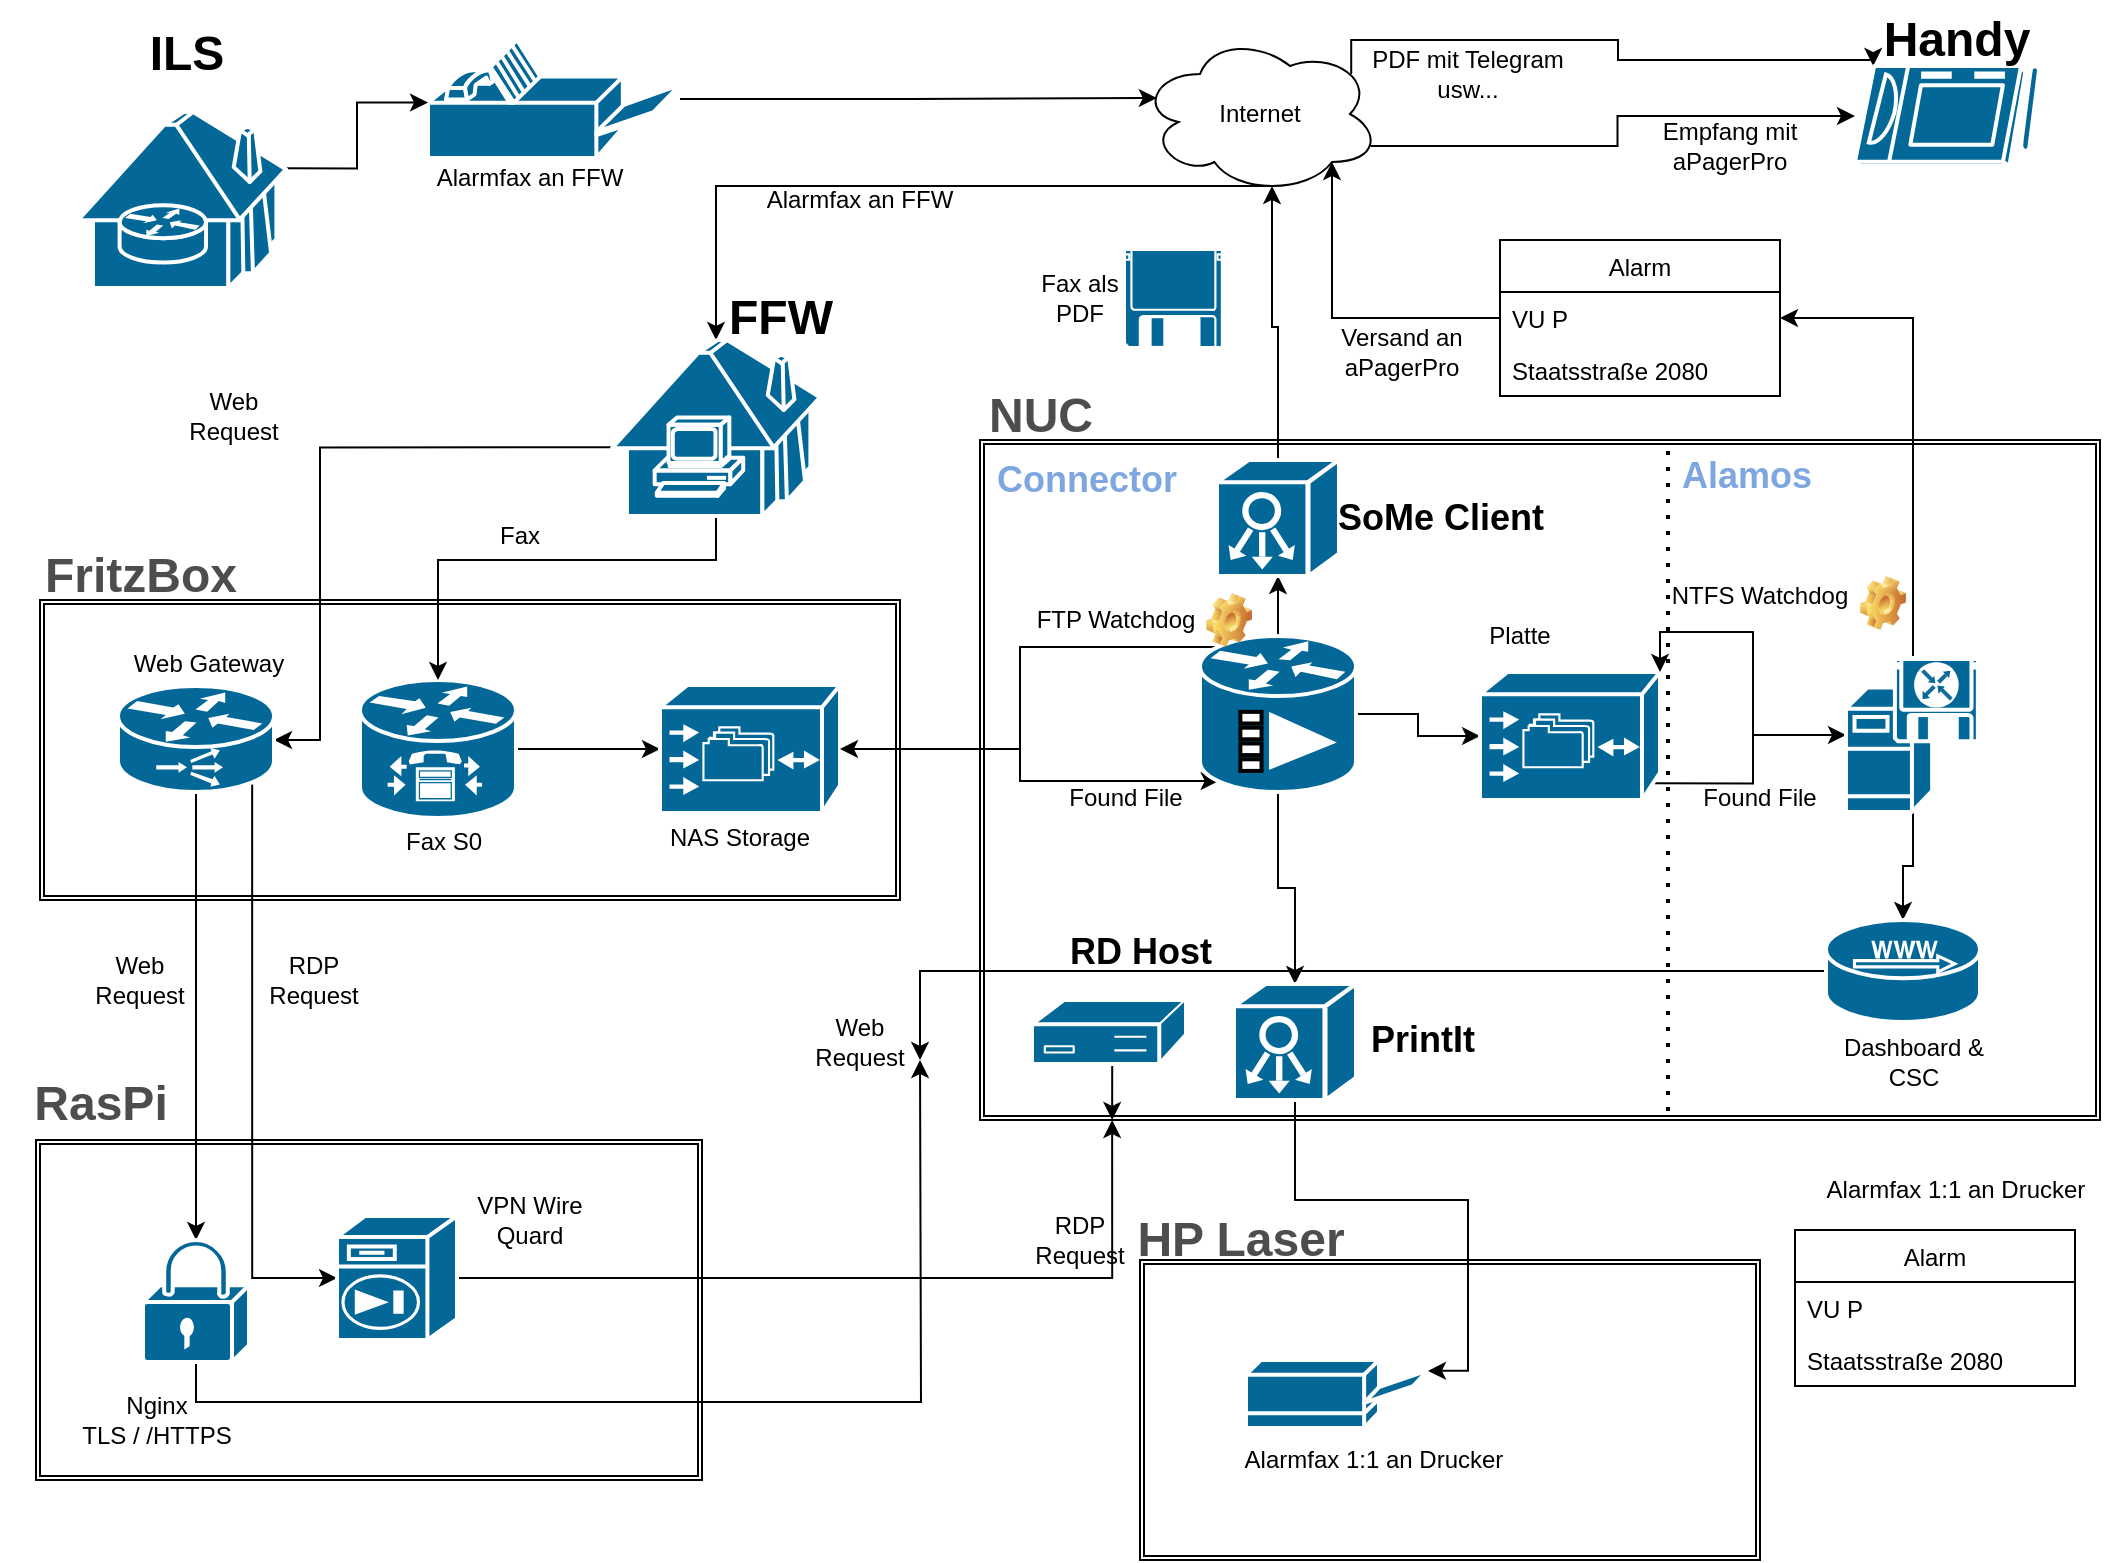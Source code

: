 <mxfile version="14.9.3" type="device"><diagram name="Page-1" id="c37626ed-c26b-45fb-9056-f9ebc6bb27b6"><mxGraphModel dx="1422" dy="1565" grid="1" gridSize="10" guides="1" tooltips="1" connect="1" arrows="1" fold="1" page="1" pageScale="1" pageWidth="1100" pageHeight="850" background="none" math="0" shadow="0"><root><mxCell id="0"/><mxCell id="1" parent="0"/><mxCell id="uw-3q9kjqYENHs0s5o5D-75" value="" style="shape=ext;double=1;rounded=0;whiteSpace=wrap;html=1;" vertex="1" parent="1"><mxGeometry x="268" y="550" width="333" height="170" as="geometry"/></mxCell><mxCell id="uw-3q9kjqYENHs0s5o5D-59" value="" style="shape=ext;double=1;rounded=0;whiteSpace=wrap;html=1;" vertex="1" parent="1"><mxGeometry x="820" y="610" width="310" height="150" as="geometry"/></mxCell><mxCell id="uw-3q9kjqYENHs0s5o5D-37" value="" style="shape=ext;double=1;rounded=0;whiteSpace=wrap;html=1;" vertex="1" parent="1"><mxGeometry x="740" y="200" width="560" height="340" as="geometry"/></mxCell><mxCell id="uw-3q9kjqYENHs0s5o5D-15" value="" style="shape=ext;double=1;rounded=0;whiteSpace=wrap;html=1;" vertex="1" parent="1"><mxGeometry x="270" y="280" width="430" height="150" as="geometry"/></mxCell><mxCell id="uw-3q9kjqYENHs0s5o5D-24" style="edgeStyle=orthogonalEdgeStyle;rounded=0;orthogonalLoop=1;jettySize=auto;html=1;exitX=0.55;exitY=0.95;exitDx=0;exitDy=0;exitPerimeter=0;" edge="1" parent="1" source="uw-3q9kjqYENHs0s5o5D-1" target="uw-3q9kjqYENHs0s5o5D-23"><mxGeometry relative="1" as="geometry"/></mxCell><mxCell id="uw-3q9kjqYENHs0s5o5D-133" style="edgeStyle=orthogonalEdgeStyle;rounded=0;orthogonalLoop=1;jettySize=auto;html=1;exitX=0.96;exitY=0.7;exitDx=0;exitDy=0;exitPerimeter=0;fontSize=18;fontColor=#7EA6E0;" edge="1" parent="1" source="uw-3q9kjqYENHs0s5o5D-1" target="uw-3q9kjqYENHs0s5o5D-44"><mxGeometry relative="1" as="geometry"/></mxCell><mxCell id="uw-3q9kjqYENHs0s5o5D-134" style="edgeStyle=orthogonalEdgeStyle;rounded=0;orthogonalLoop=1;jettySize=auto;html=1;exitX=0.88;exitY=0.25;exitDx=0;exitDy=0;exitPerimeter=0;entryX=0.1;entryY=0;entryDx=0;entryDy=0;entryPerimeter=0;fontSize=18;fontColor=#7EA6E0;" edge="1" parent="1" source="uw-3q9kjqYENHs0s5o5D-1" target="uw-3q9kjqYENHs0s5o5D-44"><mxGeometry relative="1" as="geometry"><Array as="points"><mxPoint x="926"/><mxPoint x="1059"/><mxPoint x="1059" y="10"/><mxPoint x="1187" y="10"/></Array></mxGeometry></mxCell><mxCell id="uw-3q9kjqYENHs0s5o5D-1" value="Internet" style="ellipse;shape=cloud;whiteSpace=wrap;html=1;" vertex="1" parent="1"><mxGeometry x="820" y="-3" width="120" height="80" as="geometry"/></mxCell><mxCell id="uw-3q9kjqYENHs0s5o5D-31" style="edgeStyle=orthogonalEdgeStyle;rounded=0;orthogonalLoop=1;jettySize=auto;html=1;entryX=0.07;entryY=0.4;entryDx=0;entryDy=0;entryPerimeter=0;" edge="1" parent="1" source="uw-3q9kjqYENHs0s5o5D-7" target="uw-3q9kjqYENHs0s5o5D-1"><mxGeometry relative="1" as="geometry"/></mxCell><mxCell id="uw-3q9kjqYENHs0s5o5D-7" value="" style="shape=mxgraph.cisco.modems_and_phones.fax;html=1;pointerEvents=1;dashed=0;fillColor=#036897;strokeColor=#ffffff;strokeWidth=2;verticalLabelPosition=bottom;verticalAlign=top;align=center;outlineConnect=0;" vertex="1" parent="1"><mxGeometry x="464" width="126" height="59" as="geometry"/></mxCell><mxCell id="uw-3q9kjqYENHs0s5o5D-14" style="edgeStyle=orthogonalEdgeStyle;rounded=0;orthogonalLoop=1;jettySize=auto;html=1;exitX=1;exitY=0.5;exitDx=0;exitDy=0;exitPerimeter=0;entryX=0;entryY=0.5;entryDx=0;entryDy=0;entryPerimeter=0;" edge="1" parent="1" source="uw-3q9kjqYENHs0s5o5D-11" target="uw-3q9kjqYENHs0s5o5D-13"><mxGeometry relative="1" as="geometry"/></mxCell><mxCell id="uw-3q9kjqYENHs0s5o5D-11" value="" style="shape=mxgraph.cisco.routers.ip_telephony_router;html=1;pointerEvents=1;dashed=0;fillColor=#036897;strokeColor=#ffffff;strokeWidth=2;verticalLabelPosition=bottom;verticalAlign=top;align=center;outlineConnect=0;" vertex="1" parent="1"><mxGeometry x="430" y="320" width="78" height="69" as="geometry"/></mxCell><mxCell id="uw-3q9kjqYENHs0s5o5D-27" style="edgeStyle=orthogonalEdgeStyle;rounded=0;orthogonalLoop=1;jettySize=auto;html=1;entryX=0.12;entryY=0.93;entryDx=0;entryDy=0;entryPerimeter=0;" edge="1" parent="1" source="uw-3q9kjqYENHs0s5o5D-13" target="uw-3q9kjqYENHs0s5o5D-26"><mxGeometry relative="1" as="geometry"/></mxCell><mxCell id="uw-3q9kjqYENHs0s5o5D-13" value="" style="shape=mxgraph.cisco.storage.cisco_file_engine;html=1;pointerEvents=1;dashed=0;fillColor=#036897;strokeColor=#ffffff;strokeWidth=2;verticalLabelPosition=bottom;verticalAlign=top;align=center;outlineConnect=0;" vertex="1" parent="1"><mxGeometry x="580" y="322.5" width="90" height="64" as="geometry"/></mxCell><mxCell id="uw-3q9kjqYENHs0s5o5D-16" value="FritzBox" style="text;strokeColor=none;fillColor=none;html=1;fontSize=24;fontStyle=1;verticalAlign=middle;align=center;fontColor=#4D4D4D;" vertex="1" parent="1"><mxGeometry x="270" y="248" width="100" height="40" as="geometry"/></mxCell><mxCell id="uw-3q9kjqYENHs0s5o5D-17" value="ILS" style="text;strokeColor=none;fillColor=none;html=1;fontSize=24;fontStyle=1;verticalAlign=middle;align=center;" vertex="1" parent="1"><mxGeometry x="293" y="-13" width="100" height="40" as="geometry"/></mxCell><mxCell id="uw-3q9kjqYENHs0s5o5D-21" value="NAS Storage" style="text;html=1;strokeColor=none;fillColor=none;align=center;verticalAlign=middle;whiteSpace=wrap;rounded=0;" vertex="1" parent="1"><mxGeometry x="580" y="389" width="80" height="20" as="geometry"/></mxCell><mxCell id="uw-3q9kjqYENHs0s5o5D-25" style="edgeStyle=orthogonalEdgeStyle;rounded=0;orthogonalLoop=1;jettySize=auto;html=1;exitX=0.5;exitY=1;exitDx=0;exitDy=0;exitPerimeter=0;" edge="1" parent="1" source="uw-3q9kjqYENHs0s5o5D-23" target="uw-3q9kjqYENHs0s5o5D-11"><mxGeometry relative="1" as="geometry"><Array as="points"><mxPoint x="608" y="260"/><mxPoint x="469" y="260"/></Array></mxGeometry></mxCell><mxCell id="uw-3q9kjqYENHs0s5o5D-70" style="edgeStyle=orthogonalEdgeStyle;rounded=0;orthogonalLoop=1;jettySize=auto;html=1;exitX=0;exitY=0.61;exitDx=0;exitDy=0;exitPerimeter=0;" edge="1" parent="1" source="uw-3q9kjqYENHs0s5o5D-23" target="uw-3q9kjqYENHs0s5o5D-68"><mxGeometry relative="1" as="geometry"><Array as="points"><mxPoint x="410" y="204"/><mxPoint x="410" y="350"/></Array></mxGeometry></mxCell><mxCell id="uw-3q9kjqYENHs0s5o5D-23" value="" style="shape=mxgraph.cisco.buildings.telecommuter_house_pc;html=1;pointerEvents=1;dashed=0;fillColor=#036897;strokeColor=#ffffff;strokeWidth=2;verticalLabelPosition=bottom;verticalAlign=top;align=center;outlineConnect=0;" vertex="1" parent="1"><mxGeometry x="556" y="150" width="104" height="88" as="geometry"/></mxCell><mxCell id="uw-3q9kjqYENHs0s5o5D-28" style="edgeStyle=orthogonalEdgeStyle;rounded=0;orthogonalLoop=1;jettySize=auto;html=1;exitX=0.12;exitY=0.07;exitDx=0;exitDy=0;exitPerimeter=0;" edge="1" parent="1" source="uw-3q9kjqYENHs0s5o5D-26" target="uw-3q9kjqYENHs0s5o5D-13"><mxGeometry relative="1" as="geometry"/></mxCell><mxCell id="uw-3q9kjqYENHs0s5o5D-30" style="edgeStyle=orthogonalEdgeStyle;rounded=0;orthogonalLoop=1;jettySize=auto;html=1;exitX=1;exitY=0.5;exitDx=0;exitDy=0;exitPerimeter=0;entryX=0;entryY=0.5;entryDx=0;entryDy=0;entryPerimeter=0;" edge="1" parent="1" source="uw-3q9kjqYENHs0s5o5D-26" target="uw-3q9kjqYENHs0s5o5D-29"><mxGeometry relative="1" as="geometry"/></mxCell><mxCell id="uw-3q9kjqYENHs0s5o5D-108" style="edgeStyle=orthogonalEdgeStyle;rounded=0;orthogonalLoop=1;jettySize=auto;html=1;exitX=0.5;exitY=1;exitDx=0;exitDy=0;exitPerimeter=0;fontSize=18;" edge="1" parent="1" source="uw-3q9kjqYENHs0s5o5D-26" target="uw-3q9kjqYENHs0s5o5D-106"><mxGeometry relative="1" as="geometry"/></mxCell><mxCell id="uw-3q9kjqYENHs0s5o5D-124" style="edgeStyle=orthogonalEdgeStyle;rounded=0;orthogonalLoop=1;jettySize=auto;html=1;exitX=0.5;exitY=0;exitDx=0;exitDy=0;exitPerimeter=0;fontSize=18;fontColor=#000000;" edge="1" parent="1" source="uw-3q9kjqYENHs0s5o5D-26" target="uw-3q9kjqYENHs0s5o5D-122"><mxGeometry relative="1" as="geometry"/></mxCell><mxCell id="uw-3q9kjqYENHs0s5o5D-26" value="" style="shape=mxgraph.cisco.routers.broadcast_router;html=1;pointerEvents=1;dashed=0;fillColor=#036897;strokeColor=#ffffff;strokeWidth=2;verticalLabelPosition=bottom;verticalAlign=top;align=center;outlineConnect=0;" vertex="1" parent="1"><mxGeometry x="850" y="298" width="78" height="78" as="geometry"/></mxCell><mxCell id="uw-3q9kjqYENHs0s5o5D-34" style="edgeStyle=orthogonalEdgeStyle;rounded=0;orthogonalLoop=1;jettySize=auto;html=1;exitX=0.96;exitY=0.87;exitDx=0;exitDy=0;exitPerimeter=0;" edge="1" parent="1" source="uw-3q9kjqYENHs0s5o5D-29" target="uw-3q9kjqYENHs0s5o5D-32"><mxGeometry relative="1" as="geometry"/></mxCell><mxCell id="uw-3q9kjqYENHs0s5o5D-29" value="" style="shape=mxgraph.cisco.storage.cisco_file_engine;html=1;pointerEvents=1;dashed=0;fillColor=#036897;strokeColor=#ffffff;strokeWidth=2;verticalLabelPosition=bottom;verticalAlign=top;align=center;outlineConnect=0;" vertex="1" parent="1"><mxGeometry x="990" y="316" width="90" height="64" as="geometry"/></mxCell><mxCell id="uw-3q9kjqYENHs0s5o5D-33" style="edgeStyle=orthogonalEdgeStyle;rounded=0;orthogonalLoop=1;jettySize=auto;html=1;exitX=0;exitY=0.5;exitDx=0;exitDy=0;exitPerimeter=0;entryX=1;entryY=0;entryDx=0;entryDy=0;entryPerimeter=0;" edge="1" parent="1" source="uw-3q9kjqYENHs0s5o5D-32" target="uw-3q9kjqYENHs0s5o5D-29"><mxGeometry relative="1" as="geometry"/></mxCell><mxCell id="uw-3q9kjqYENHs0s5o5D-49" style="edgeStyle=orthogonalEdgeStyle;rounded=0;orthogonalLoop=1;jettySize=auto;html=1;" edge="1" parent="1" source="uw-3q9kjqYENHs0s5o5D-32" target="uw-3q9kjqYENHs0s5o5D-46"><mxGeometry relative="1" as="geometry"/></mxCell><mxCell id="uw-3q9kjqYENHs0s5o5D-66" style="edgeStyle=orthogonalEdgeStyle;rounded=0;orthogonalLoop=1;jettySize=auto;html=1;exitX=0.5;exitY=1;exitDx=0;exitDy=0;exitPerimeter=0;" edge="1" parent="1" source="uw-3q9kjqYENHs0s5o5D-32" target="uw-3q9kjqYENHs0s5o5D-65"><mxGeometry relative="1" as="geometry"/></mxCell><mxCell id="uw-3q9kjqYENHs0s5o5D-32" value="" style="shape=mxgraph.cisco.servers.software_based_server;html=1;pointerEvents=1;dashed=0;fillColor=#036897;strokeColor=#ffffff;strokeWidth=2;verticalLabelPosition=bottom;verticalAlign=top;align=center;outlineConnect=0;" vertex="1" parent="1"><mxGeometry x="1173" y="309" width="67" height="77" as="geometry"/></mxCell><mxCell id="uw-3q9kjqYENHs0s5o5D-35" value="FTP Watchdog" style="text;html=1;strokeColor=none;fillColor=none;align=center;verticalAlign=middle;whiteSpace=wrap;rounded=0;" vertex="1" parent="1"><mxGeometry x="763" y="280" width="90" height="20" as="geometry"/></mxCell><mxCell id="uw-3q9kjqYENHs0s5o5D-36" value="Found File" style="text;html=1;strokeColor=none;fillColor=none;align=center;verticalAlign=middle;whiteSpace=wrap;rounded=0;" vertex="1" parent="1"><mxGeometry x="773" y="369" width="80" height="20" as="geometry"/></mxCell><mxCell id="uw-3q9kjqYENHs0s5o5D-38" value="NUC" style="text;strokeColor=none;fillColor=none;html=1;fontSize=24;fontStyle=1;verticalAlign=middle;align=center;fontColor=#4D4D4D;" vertex="1" parent="1"><mxGeometry x="720" y="170.5" width="100" height="35" as="geometry"/></mxCell><mxCell id="uw-3q9kjqYENHs0s5o5D-39" value="Connector" style="text;html=1;fontSize=18;fontStyle=1;verticalAlign=middle;align=center;labelBackgroundColor=none;fontColor=#7EA6E0;" vertex="1" parent="1"><mxGeometry x="743" y="200" width="100" height="40" as="geometry"/></mxCell><mxCell id="uw-3q9kjqYENHs0s5o5D-40" value="Platte" style="text;html=1;strokeColor=none;fillColor=none;align=center;verticalAlign=middle;whiteSpace=wrap;rounded=0;" vertex="1" parent="1"><mxGeometry x="990" y="288" width="40" height="20" as="geometry"/></mxCell><mxCell id="uw-3q9kjqYENHs0s5o5D-41" value="Alamos" style="text;strokeColor=none;fillColor=none;html=1;fontSize=18;fontStyle=1;verticalAlign=middle;align=center;fontColor=#7EA6E0;" vertex="1" parent="1"><mxGeometry x="1073" y="198" width="100" height="40" as="geometry"/></mxCell><mxCell id="uw-3q9kjqYENHs0s5o5D-42" value="NTFS Watchdog" style="text;html=1;strokeColor=none;fillColor=none;align=center;verticalAlign=middle;whiteSpace=wrap;rounded=0;" vertex="1" parent="1"><mxGeometry x="1075" y="268" width="110" height="20" as="geometry"/></mxCell><mxCell id="uw-3q9kjqYENHs0s5o5D-43" value="Found File" style="text;html=1;strokeColor=none;fillColor=none;align=center;verticalAlign=middle;whiteSpace=wrap;rounded=0;" vertex="1" parent="1"><mxGeometry x="1090" y="369" width="80" height="20" as="geometry"/></mxCell><mxCell id="uw-3q9kjqYENHs0s5o5D-44" value="" style="shape=mxgraph.cisco.computers_and_peripherals.tablet;html=1;pointerEvents=1;dashed=0;fillColor=#036897;strokeColor=#ffffff;strokeWidth=2;verticalLabelPosition=bottom;verticalAlign=top;align=center;outlineConnect=0;" vertex="1" parent="1"><mxGeometry x="1177.5" y="13" width="91" height="50" as="geometry"/></mxCell><mxCell id="uw-3q9kjqYENHs0s5o5D-45" value="Alarm" style="swimlane;fontStyle=0;childLayout=stackLayout;horizontal=1;startSize=26;fillColor=none;horizontalStack=0;resizeParent=1;resizeParentMax=0;resizeLast=0;collapsible=1;marginBottom=0;" vertex="1" parent="1"><mxGeometry x="1000" y="100" width="140" height="78" as="geometry"/></mxCell><mxCell id="uw-3q9kjqYENHs0s5o5D-46" value="VU P" style="text;strokeColor=none;fillColor=none;align=left;verticalAlign=top;spacingLeft=4;spacingRight=4;overflow=hidden;rotatable=0;points=[[0,0.5],[1,0.5]];portConstraint=eastwest;" vertex="1" parent="uw-3q9kjqYENHs0s5o5D-45"><mxGeometry y="26" width="140" height="26" as="geometry"/></mxCell><mxCell id="uw-3q9kjqYENHs0s5o5D-47" value="Staatsstraße 2080" style="text;strokeColor=none;fillColor=none;align=left;verticalAlign=top;spacingLeft=4;spacingRight=4;overflow=hidden;rotatable=0;points=[[0,0.5],[1,0.5]];portConstraint=eastwest;" vertex="1" parent="uw-3q9kjqYENHs0s5o5D-45"><mxGeometry y="52" width="140" height="26" as="geometry"/></mxCell><mxCell id="uw-3q9kjqYENHs0s5o5D-50" style="edgeStyle=orthogonalEdgeStyle;rounded=0;orthogonalLoop=1;jettySize=auto;html=1;entryX=0.8;entryY=0.8;entryDx=0;entryDy=0;entryPerimeter=0;" edge="1" parent="1" source="uw-3q9kjqYENHs0s5o5D-46" target="uw-3q9kjqYENHs0s5o5D-1"><mxGeometry relative="1" as="geometry"/></mxCell><mxCell id="uw-3q9kjqYENHs0s5o5D-54" value="Empfang mit aPagerPro" style="text;html=1;strokeColor=none;fillColor=none;align=center;verticalAlign=middle;whiteSpace=wrap;rounded=0;" vertex="1" parent="1"><mxGeometry x="1075" y="43" width="80" height="20" as="geometry"/></mxCell><mxCell id="uw-3q9kjqYENHs0s5o5D-55" value="Versand an aPagerPro" style="text;html=1;strokeColor=none;fillColor=none;align=center;verticalAlign=middle;whiteSpace=wrap;rounded=0;" vertex="1" parent="1"><mxGeometry x="911" y="140.5" width="80" height="30" as="geometry"/></mxCell><mxCell id="uw-3q9kjqYENHs0s5o5D-57" value="" style="shape=mxgraph.cisco.computers_and_peripherals.printer;html=1;pointerEvents=1;dashed=0;fillColor=#036897;strokeColor=#ffffff;strokeWidth=2;verticalLabelPosition=bottom;verticalAlign=top;align=center;outlineConnect=0;" vertex="1" parent="1"><mxGeometry x="873" y="660" width="91" height="34" as="geometry"/></mxCell><mxCell id="uw-3q9kjqYENHs0s5o5D-60" value="HP Laser" style="text;strokeColor=none;fillColor=none;html=1;fontSize=24;fontStyle=1;verticalAlign=middle;align=center;fontColor=#4D4D4D;" vertex="1" parent="1"><mxGeometry x="819.5" y="580" width="100" height="40" as="geometry"/></mxCell><mxCell id="uw-3q9kjqYENHs0s5o5D-61" value="Alarm" style="swimlane;fontStyle=0;childLayout=stackLayout;horizontal=1;startSize=26;fillColor=none;horizontalStack=0;resizeParent=1;resizeParentMax=0;resizeLast=0;collapsible=1;marginBottom=0;" vertex="1" parent="1"><mxGeometry x="1147.5" y="595" width="140" height="78" as="geometry"/></mxCell><mxCell id="uw-3q9kjqYENHs0s5o5D-62" value="VU P" style="text;strokeColor=none;fillColor=none;align=left;verticalAlign=top;spacingLeft=4;spacingRight=4;overflow=hidden;rotatable=0;points=[[0,0.5],[1,0.5]];portConstraint=eastwest;" vertex="1" parent="uw-3q9kjqYENHs0s5o5D-61"><mxGeometry y="26" width="140" height="26" as="geometry"/></mxCell><mxCell id="uw-3q9kjqYENHs0s5o5D-63" value="Staatsstraße 2080" style="text;strokeColor=none;fillColor=none;align=left;verticalAlign=top;spacingLeft=4;spacingRight=4;overflow=hidden;rotatable=0;points=[[0,0.5],[1,0.5]];portConstraint=eastwest;" vertex="1" parent="uw-3q9kjqYENHs0s5o5D-61"><mxGeometry y="52" width="140" height="26" as="geometry"/></mxCell><mxCell id="uw-3q9kjqYENHs0s5o5D-64" value="Alarmfax 1:1 an Drucker" style="text;html=1;strokeColor=none;fillColor=none;align=center;verticalAlign=middle;whiteSpace=wrap;rounded=0;" vertex="1" parent="1"><mxGeometry x="1147.5" y="565" width="160" height="20" as="geometry"/></mxCell><mxCell id="uw-3q9kjqYENHs0s5o5D-83" style="edgeStyle=orthogonalEdgeStyle;rounded=0;orthogonalLoop=1;jettySize=auto;html=1;exitX=0;exitY=0.5;exitDx=0;exitDy=0;exitPerimeter=0;" edge="1" parent="1" source="uw-3q9kjqYENHs0s5o5D-65"><mxGeometry relative="1" as="geometry"><mxPoint x="710" y="510" as="targetPoint"/><Array as="points"><mxPoint x="710" y="466"/></Array></mxGeometry></mxCell><mxCell id="uw-3q9kjqYENHs0s5o5D-65" value="" style="shape=mxgraph.cisco.servers.microwebserver;html=1;pointerEvents=1;dashed=0;fillColor=#036897;strokeColor=#ffffff;strokeWidth=2;verticalLabelPosition=bottom;verticalAlign=top;align=center;outlineConnect=0;" vertex="1" parent="1"><mxGeometry x="1163" y="440" width="77" height="51" as="geometry"/></mxCell><mxCell id="uw-3q9kjqYENHs0s5o5D-67" value="Dashboard &amp;amp; CSC" style="text;html=1;strokeColor=none;fillColor=none;align=center;verticalAlign=middle;whiteSpace=wrap;rounded=0;" vertex="1" parent="1"><mxGeometry x="1156.5" y="491" width="100" height="39" as="geometry"/></mxCell><mxCell id="uw-3q9kjqYENHs0s5o5D-78" style="edgeStyle=orthogonalEdgeStyle;rounded=0;orthogonalLoop=1;jettySize=auto;html=1;exitX=0.5;exitY=1;exitDx=0;exitDy=0;exitPerimeter=0;entryX=0.5;entryY=0;entryDx=0;entryDy=0;entryPerimeter=0;" edge="1" parent="1" source="uw-3q9kjqYENHs0s5o5D-68" target="uw-3q9kjqYENHs0s5o5D-73"><mxGeometry relative="1" as="geometry"/></mxCell><mxCell id="uw-3q9kjqYENHs0s5o5D-79" style="edgeStyle=orthogonalEdgeStyle;rounded=0;orthogonalLoop=1;jettySize=auto;html=1;exitX=0.86;exitY=0.91;exitDx=0;exitDy=0;exitPerimeter=0;entryX=0;entryY=0.5;entryDx=0;entryDy=0;entryPerimeter=0;" edge="1" parent="1" source="uw-3q9kjqYENHs0s5o5D-68" target="uw-3q9kjqYENHs0s5o5D-74"><mxGeometry relative="1" as="geometry"><Array as="points"><mxPoint x="376" y="619"/></Array></mxGeometry></mxCell><mxCell id="uw-3q9kjqYENHs0s5o5D-68" value="" style="shape=mxgraph.cisco.routers.content_service_router;html=1;pointerEvents=1;dashed=0;fillColor=#036897;strokeColor=#ffffff;strokeWidth=2;verticalLabelPosition=bottom;verticalAlign=top;align=center;outlineConnect=0;" vertex="1" parent="1"><mxGeometry x="309" y="323" width="78" height="53" as="geometry"/></mxCell><mxCell id="uw-3q9kjqYENHs0s5o5D-71" value="Web Request" style="text;html=1;strokeColor=none;fillColor=none;align=center;verticalAlign=middle;whiteSpace=wrap;rounded=0;" vertex="1" parent="1"><mxGeometry x="347" y="178" width="40" height="20" as="geometry"/></mxCell><mxCell id="uw-3q9kjqYENHs0s5o5D-72" value="Fax" style="text;html=1;strokeColor=none;fillColor=none;align=center;verticalAlign=middle;whiteSpace=wrap;rounded=0;" vertex="1" parent="1"><mxGeometry x="490" y="238" width="40" height="20" as="geometry"/></mxCell><mxCell id="uw-3q9kjqYENHs0s5o5D-82" style="edgeStyle=orthogonalEdgeStyle;rounded=0;orthogonalLoop=1;jettySize=auto;html=1;exitX=0.5;exitY=1;exitDx=0;exitDy=0;exitPerimeter=0;" edge="1" parent="1" source="uw-3q9kjqYENHs0s5o5D-73"><mxGeometry relative="1" as="geometry"><mxPoint x="710" y="510" as="targetPoint"/></mxGeometry></mxCell><mxCell id="uw-3q9kjqYENHs0s5o5D-73" value="" style="shape=mxgraph.cisco.security.lock;html=1;pointerEvents=1;dashed=0;fillColor=#036897;strokeColor=#ffffff;strokeWidth=2;verticalLabelPosition=bottom;verticalAlign=top;align=center;outlineConnect=0;" vertex="1" parent="1"><mxGeometry x="321.5" y="600" width="53" height="61" as="geometry"/></mxCell><mxCell id="uw-3q9kjqYENHs0s5o5D-84" style="edgeStyle=orthogonalEdgeStyle;rounded=0;orthogonalLoop=1;jettySize=auto;html=1;exitX=1;exitY=0.5;exitDx=0;exitDy=0;exitPerimeter=0;entryX=0.118;entryY=1;entryDx=0;entryDy=0;entryPerimeter=0;" edge="1" parent="1" source="uw-3q9kjqYENHs0s5o5D-74" target="uw-3q9kjqYENHs0s5o5D-37"><mxGeometry relative="1" as="geometry"/></mxCell><mxCell id="uw-3q9kjqYENHs0s5o5D-74" value="" style="shape=mxgraph.cisco.security.centri_firewall;html=1;pointerEvents=1;dashed=0;fillColor=#036897;strokeColor=#ffffff;strokeWidth=2;verticalLabelPosition=bottom;verticalAlign=top;align=center;outlineConnect=0;" vertex="1" parent="1"><mxGeometry x="418.5" y="588" width="60" height="62" as="geometry"/></mxCell><mxCell id="uw-3q9kjqYENHs0s5o5D-77" value="RasPi" style="text;strokeColor=none;fillColor=none;html=1;fontSize=24;fontStyle=1;verticalAlign=middle;align=center;fontColor=#4D4D4D;" vertex="1" parent="1"><mxGeometry x="250" y="512" width="100" height="40" as="geometry"/></mxCell><mxCell id="uw-3q9kjqYENHs0s5o5D-80" value="Web Request" style="text;html=1;strokeColor=none;fillColor=none;align=center;verticalAlign=middle;whiteSpace=wrap;rounded=0;" vertex="1" parent="1"><mxGeometry x="300" y="460" width="40" height="20" as="geometry"/></mxCell><mxCell id="uw-3q9kjqYENHs0s5o5D-81" value="RDP Request" style="text;html=1;strokeColor=none;fillColor=none;align=center;verticalAlign=middle;whiteSpace=wrap;rounded=0;" vertex="1" parent="1"><mxGeometry x="387" y="460" width="40" height="20" as="geometry"/></mxCell><mxCell id="uw-3q9kjqYENHs0s5o5D-85" value="RDP Request" style="text;html=1;strokeColor=none;fillColor=none;align=center;verticalAlign=middle;whiteSpace=wrap;rounded=0;" vertex="1" parent="1"><mxGeometry x="770" y="590" width="40" height="20" as="geometry"/></mxCell><mxCell id="uw-3q9kjqYENHs0s5o5D-87" value="VPN Wire Quard" style="text;html=1;strokeColor=none;fillColor=none;align=center;verticalAlign=middle;whiteSpace=wrap;rounded=0;" vertex="1" parent="1"><mxGeometry x="479" y="580" width="72" height="20" as="geometry"/></mxCell><mxCell id="uw-3q9kjqYENHs0s5o5D-88" value="Nginx&lt;br&gt;TLS / /HTTPS" style="text;html=1;strokeColor=none;fillColor=none;align=center;verticalAlign=middle;whiteSpace=wrap;rounded=0;" vertex="1" parent="1"><mxGeometry x="287" y="680" width="83" height="20" as="geometry"/></mxCell><mxCell id="uw-3q9kjqYENHs0s5o5D-90" value="Web Request" style="text;html=1;strokeColor=none;fillColor=none;align=center;verticalAlign=middle;whiteSpace=wrap;rounded=0;" vertex="1" parent="1"><mxGeometry x="660" y="491" width="40" height="20" as="geometry"/></mxCell><mxCell id="uw-3q9kjqYENHs0s5o5D-92" value="" style="shape=mxgraph.cisco.storage.diskette;html=1;pointerEvents=1;dashed=0;fillColor=#036897;strokeColor=#ffffff;strokeWidth=2;verticalLabelPosition=bottom;verticalAlign=top;align=center;outlineConnect=0;" vertex="1" parent="1"><mxGeometry x="812" y="104" width="51" height="50" as="geometry"/></mxCell><mxCell id="uw-3q9kjqYENHs0s5o5D-93" value="Fax als PDF" style="text;html=1;strokeColor=none;fillColor=none;align=center;verticalAlign=middle;whiteSpace=wrap;rounded=0;" vertex="1" parent="1"><mxGeometry x="760" y="119" width="60" height="20" as="geometry"/></mxCell><mxCell id="uw-3q9kjqYENHs0s5o5D-95" value="PDF mit Telegram&lt;br&gt;usw..." style="text;html=1;strokeColor=none;fillColor=none;align=center;verticalAlign=middle;whiteSpace=wrap;rounded=0;" vertex="1" parent="1"><mxGeometry x="919.5" y="7" width="128" height="20" as="geometry"/></mxCell><mxCell id="uw-3q9kjqYENHs0s5o5D-96" style="edgeStyle=orthogonalEdgeStyle;rounded=0;orthogonalLoop=1;jettySize=auto;html=1;exitX=0.5;exitY=1;exitDx=0;exitDy=0;" edge="1" parent="1" source="uw-3q9kjqYENHs0s5o5D-95" target="uw-3q9kjqYENHs0s5o5D-95"><mxGeometry relative="1" as="geometry"/></mxCell><mxCell id="uw-3q9kjqYENHs0s5o5D-98" value="Alarmfax an FFW" style="text;html=1;strokeColor=none;fillColor=none;align=center;verticalAlign=middle;whiteSpace=wrap;rounded=0;" vertex="1" parent="1"><mxGeometry x="467" y="59" width="96" height="20" as="geometry"/></mxCell><mxCell id="uw-3q9kjqYENHs0s5o5D-99" value="Alarmfax an FFW" style="text;html=1;strokeColor=none;fillColor=none;align=center;verticalAlign=middle;whiteSpace=wrap;rounded=0;" vertex="1" parent="1"><mxGeometry x="632" y="70" width="96" height="20" as="geometry"/></mxCell><mxCell id="uw-3q9kjqYENHs0s5o5D-101" value="" style="shape=image;html=1;verticalLabelPosition=bottom;verticalAlign=top;imageAspect=1;aspect=fixed;image=img/clipart/Gear_128x128.png" vertex="1" parent="1"><mxGeometry x="853" y="276.51" width="23" height="26.98" as="geometry"/></mxCell><mxCell id="uw-3q9kjqYENHs0s5o5D-102" value="" style="shape=image;html=1;verticalLabelPosition=bottom;verticalAlign=top;imageAspect=1;aspect=fixed;image=img/clipart/Gear_128x128.png" vertex="1" parent="1"><mxGeometry x="1180" y="268" width="23" height="26.98" as="geometry"/></mxCell><mxCell id="uw-3q9kjqYENHs0s5o5D-104" value="Handy" style="text;strokeColor=none;fillColor=none;html=1;fontSize=24;fontStyle=1;verticalAlign=middle;align=center;" vertex="1" parent="1"><mxGeometry x="1177.5" y="-20" width="100" height="40" as="geometry"/></mxCell><mxCell id="uw-3q9kjqYENHs0s5o5D-109" style="edgeStyle=orthogonalEdgeStyle;rounded=0;orthogonalLoop=1;jettySize=auto;html=1;exitX=0.5;exitY=1;exitDx=0;exitDy=0;exitPerimeter=0;entryX=1;entryY=0.16;entryDx=0;entryDy=0;entryPerimeter=0;fontSize=18;" edge="1" parent="1" source="uw-3q9kjqYENHs0s5o5D-106" target="uw-3q9kjqYENHs0s5o5D-57"><mxGeometry relative="1" as="geometry"><Array as="points"><mxPoint x="898" y="580"/><mxPoint x="984" y="580"/><mxPoint x="984" y="665"/></Array></mxGeometry></mxCell><mxCell id="uw-3q9kjqYENHs0s5o5D-106" value="" style="shape=mxgraph.cisco.controllers_and_modules.system_controller;html=1;pointerEvents=1;dashed=0;fillColor=#036897;strokeColor=#ffffff;strokeWidth=2;verticalLabelPosition=bottom;verticalAlign=top;align=center;outlineConnect=0;fontSize=18;" vertex="1" parent="1"><mxGeometry x="867" y="472" width="61" height="58" as="geometry"/></mxCell><mxCell id="uw-3q9kjqYENHs0s5o5D-111" value="PrintIt" style="text;strokeColor=none;fillColor=none;html=1;fontSize=18;fontStyle=1;verticalAlign=middle;align=center;" vertex="1" parent="1"><mxGeometry x="911" y="480" width="100" height="40" as="geometry"/></mxCell><mxCell id="uw-3q9kjqYENHs0s5o5D-112" value="Alarmfax 1:1 an Drucker" style="text;html=1;strokeColor=none;fillColor=none;align=center;verticalAlign=middle;whiteSpace=wrap;rounded=0;" vertex="1" parent="1"><mxGeometry x="857" y="700" width="160" height="20" as="geometry"/></mxCell><mxCell id="uw-3q9kjqYENHs0s5o5D-115" style="edgeStyle=orthogonalEdgeStyle;rounded=0;orthogonalLoop=1;jettySize=auto;html=1;exitX=0.5;exitY=1;exitDx=0;exitDy=0;exitPerimeter=0;entryX=0.118;entryY=1;entryDx=0;entryDy=0;entryPerimeter=0;fontSize=18;" edge="1" parent="1" source="uw-3q9kjqYENHs0s5o5D-113" target="uw-3q9kjqYENHs0s5o5D-37"><mxGeometry relative="1" as="geometry"/></mxCell><mxCell id="uw-3q9kjqYENHs0s5o5D-113" value="" style="shape=mxgraph.cisco.controllers_and_modules.3174_(desktop)_cluster_controller;html=1;pointerEvents=1;dashed=0;fillColor=#036897;strokeColor=#ffffff;strokeWidth=2;verticalLabelPosition=bottom;verticalAlign=top;align=center;outlineConnect=0;fontSize=18;" vertex="1" parent="1"><mxGeometry x="766" y="480" width="77" height="32" as="geometry"/></mxCell><mxCell id="uw-3q9kjqYENHs0s5o5D-114" value="RD Host" style="text;strokeColor=none;fillColor=none;html=1;fontSize=18;fontStyle=1;verticalAlign=middle;align=center;" vertex="1" parent="1"><mxGeometry x="770" y="435.5" width="100" height="40" as="geometry"/></mxCell><mxCell id="uw-3q9kjqYENHs0s5o5D-116" value="FFW" style="text;strokeColor=none;fillColor=none;html=1;fontSize=24;fontStyle=1;verticalAlign=middle;align=center;" vertex="1" parent="1"><mxGeometry x="590" y="119" width="100" height="40" as="geometry"/></mxCell><mxCell id="uw-3q9kjqYENHs0s5o5D-117" value="&lt;font style=&quot;font-size: 12px&quot;&gt;Web Gateway&lt;/font&gt;" style="text;html=1;strokeColor=none;fillColor=none;align=center;verticalAlign=middle;whiteSpace=wrap;rounded=0;labelBackgroundColor=none;fontSize=18;" vertex="1" parent="1"><mxGeometry x="309" y="300" width="91" height="20" as="geometry"/></mxCell><mxCell id="uw-3q9kjqYENHs0s5o5D-118" value="&lt;font style=&quot;font-size: 12px&quot;&gt;Fax S0&lt;/font&gt;" style="text;html=1;strokeColor=none;fillColor=none;align=center;verticalAlign=middle;whiteSpace=wrap;rounded=0;labelBackgroundColor=none;fontSize=18;" vertex="1" parent="1"><mxGeometry x="444" y="389" width="56" height="20" as="geometry"/></mxCell><mxCell id="uw-3q9kjqYENHs0s5o5D-125" style="edgeStyle=orthogonalEdgeStyle;rounded=0;orthogonalLoop=1;jettySize=auto;html=1;exitX=0.5;exitY=0;exitDx=0;exitDy=0;exitPerimeter=0;entryX=0.55;entryY=0.95;entryDx=0;entryDy=0;entryPerimeter=0;fontSize=18;fontColor=#000000;" edge="1" parent="1" source="uw-3q9kjqYENHs0s5o5D-122" target="uw-3q9kjqYENHs0s5o5D-1"><mxGeometry relative="1" as="geometry"/></mxCell><mxCell id="uw-3q9kjqYENHs0s5o5D-122" value="" style="shape=mxgraph.cisco.controllers_and_modules.system_controller;html=1;pointerEvents=1;dashed=0;fillColor=#036897;strokeColor=#ffffff;strokeWidth=2;verticalLabelPosition=bottom;verticalAlign=top;align=center;outlineConnect=0;fontSize=18;" vertex="1" parent="1"><mxGeometry x="858.5" y="210" width="61" height="58" as="geometry"/></mxCell><mxCell id="uw-3q9kjqYENHs0s5o5D-126" value="SoMe Client" style="text;strokeColor=none;fillColor=none;html=1;fontSize=18;fontStyle=1;verticalAlign=middle;align=center;" vertex="1" parent="1"><mxGeometry x="900" y="219" width="140" height="40" as="geometry"/></mxCell><mxCell id="uw-3q9kjqYENHs0s5o5D-128" style="edgeStyle=orthogonalEdgeStyle;rounded=0;orthogonalLoop=1;jettySize=auto;html=1;exitX=1;exitY=0.32;exitDx=0;exitDy=0;exitPerimeter=0;entryX=0;entryY=0.53;entryDx=0;entryDy=0;entryPerimeter=0;fontSize=18;fontColor=#000000;" edge="1" parent="1" source="uw-3q9kjqYENHs0s5o5D-127" target="uw-3q9kjqYENHs0s5o5D-7"><mxGeometry relative="1" as="geometry"/></mxCell><mxCell id="uw-3q9kjqYENHs0s5o5D-127" value="" style="shape=mxgraph.cisco.buildings.telecommuter_house;html=1;pointerEvents=1;dashed=0;fillColor=#036897;strokeColor=#ffffff;strokeWidth=2;verticalLabelPosition=bottom;verticalAlign=top;align=center;outlineConnect=0;labelBackgroundColor=none;fontSize=18;fontColor=#000000;" vertex="1" parent="1"><mxGeometry x="289" y="36" width="104" height="88" as="geometry"/></mxCell><mxCell id="uw-3q9kjqYENHs0s5o5D-132" value="" style="endArrow=none;dashed=1;html=1;dashPattern=1 3;strokeWidth=2;fontSize=18;fontColor=#000000;" edge="1" parent="1"><mxGeometry width="50" height="50" relative="1" as="geometry"><mxPoint x="1084" y="535.5" as="sourcePoint"/><mxPoint x="1084" y="205.5" as="targetPoint"/></mxGeometry></mxCell></root></mxGraphModel></diagram></mxfile>
